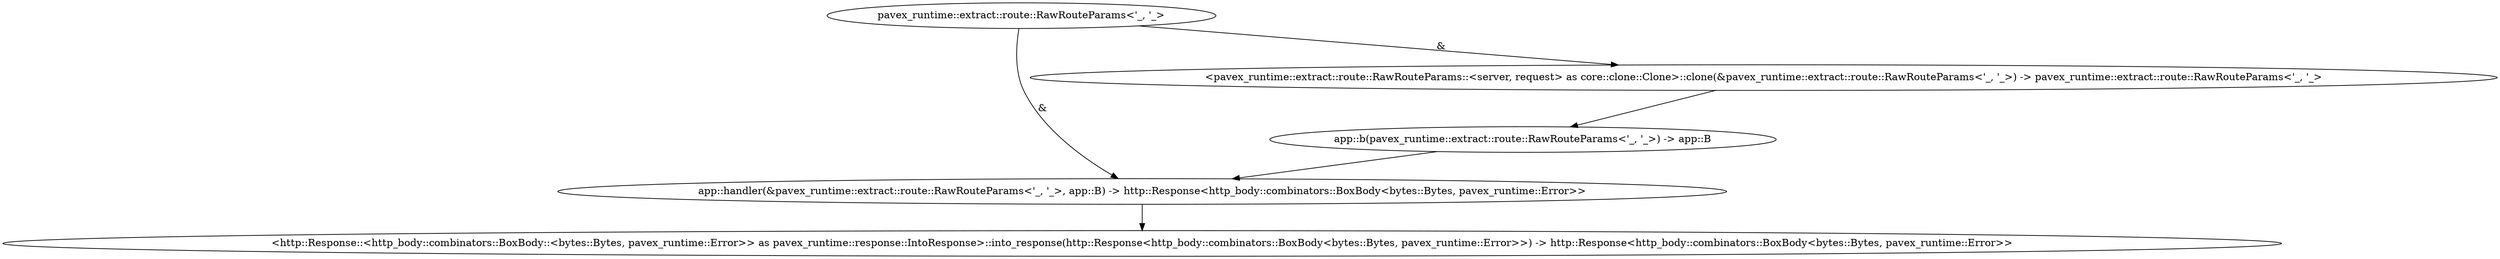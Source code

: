 digraph "GET /home" {
    0 [ label = "app::handler(&pavex_runtime::extract::route::RawRouteParams<'_, '_>, app::B) -> http::Response<http_body::combinators::BoxBody<bytes::Bytes, pavex_runtime::Error>>"]
    1 [ label = "app::b(pavex_runtime::extract::route::RawRouteParams<'_, '_>) -> app::B"]
    2 [ label = "pavex_runtime::extract::route::RawRouteParams<'_, '_>"]
    3 [ label = "<http::Response::<http_body::combinators::BoxBody::<bytes::Bytes, pavex_runtime::Error>> as pavex_runtime::response::IntoResponse>::into_response(http::Response<http_body::combinators::BoxBody<bytes::Bytes, pavex_runtime::Error>>) -> http::Response<http_body::combinators::BoxBody<bytes::Bytes, pavex_runtime::Error>>"]
    4 [ label = "<pavex_runtime::extract::route::RawRouteParams::<server, request> as core::clone::Clone>::clone(&pavex_runtime::extract::route::RawRouteParams<'_, '_>) -> pavex_runtime::extract::route::RawRouteParams<'_, '_>"]
    1 -> 0 [ ]
    2 -> 0 [ label = "&"]
    0 -> 3 [ ]
    2 -> 4 [ label = "&"]
    4 -> 1 [ ]
}
digraph app_state {
    0 [ label = "crate::ApplicationState() -> crate::ApplicationState"]
}